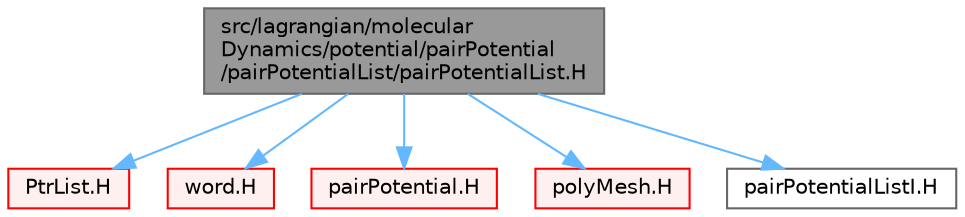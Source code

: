digraph "src/lagrangian/molecularDynamics/potential/pairPotential/pairPotentialList/pairPotentialList.H"
{
 // LATEX_PDF_SIZE
  bgcolor="transparent";
  edge [fontname=Helvetica,fontsize=10,labelfontname=Helvetica,labelfontsize=10];
  node [fontname=Helvetica,fontsize=10,shape=box,height=0.2,width=0.4];
  Node1 [id="Node000001",label="src/lagrangian/molecular\lDynamics/potential/pairPotential\l/pairPotentialList/pairPotentialList.H",height=0.2,width=0.4,color="gray40", fillcolor="grey60", style="filled", fontcolor="black",tooltip=" "];
  Node1 -> Node2 [id="edge1_Node000001_Node000002",color="steelblue1",style="solid",tooltip=" "];
  Node2 [id="Node000002",label="PtrList.H",height=0.2,width=0.4,color="red", fillcolor="#FFF0F0", style="filled",URL="$PtrList_8H.html",tooltip=" "];
  Node1 -> Node25 [id="edge2_Node000001_Node000025",color="steelblue1",style="solid",tooltip=" "];
  Node25 [id="Node000025",label="word.H",height=0.2,width=0.4,color="red", fillcolor="#FFF0F0", style="filled",URL="$word_8H.html",tooltip=" "];
  Node1 -> Node99 [id="edge3_Node000001_Node000099",color="steelblue1",style="solid",tooltip=" "];
  Node99 [id="Node000099",label="pairPotential.H",height=0.2,width=0.4,color="red", fillcolor="#FFF0F0", style="filled",URL="$pairPotential_8H.html",tooltip=" "];
  Node1 -> Node158 [id="edge4_Node000001_Node000158",color="steelblue1",style="solid",tooltip=" "];
  Node158 [id="Node000158",label="polyMesh.H",height=0.2,width=0.4,color="red", fillcolor="#FFF0F0", style="filled",URL="$polyMesh_8H.html",tooltip=" "];
  Node1 -> Node295 [id="edge5_Node000001_Node000295",color="steelblue1",style="solid",tooltip=" "];
  Node295 [id="Node000295",label="pairPotentialListI.H",height=0.2,width=0.4,color="grey40", fillcolor="white", style="filled",URL="$pairPotentialListI_8H.html",tooltip=" "];
}
